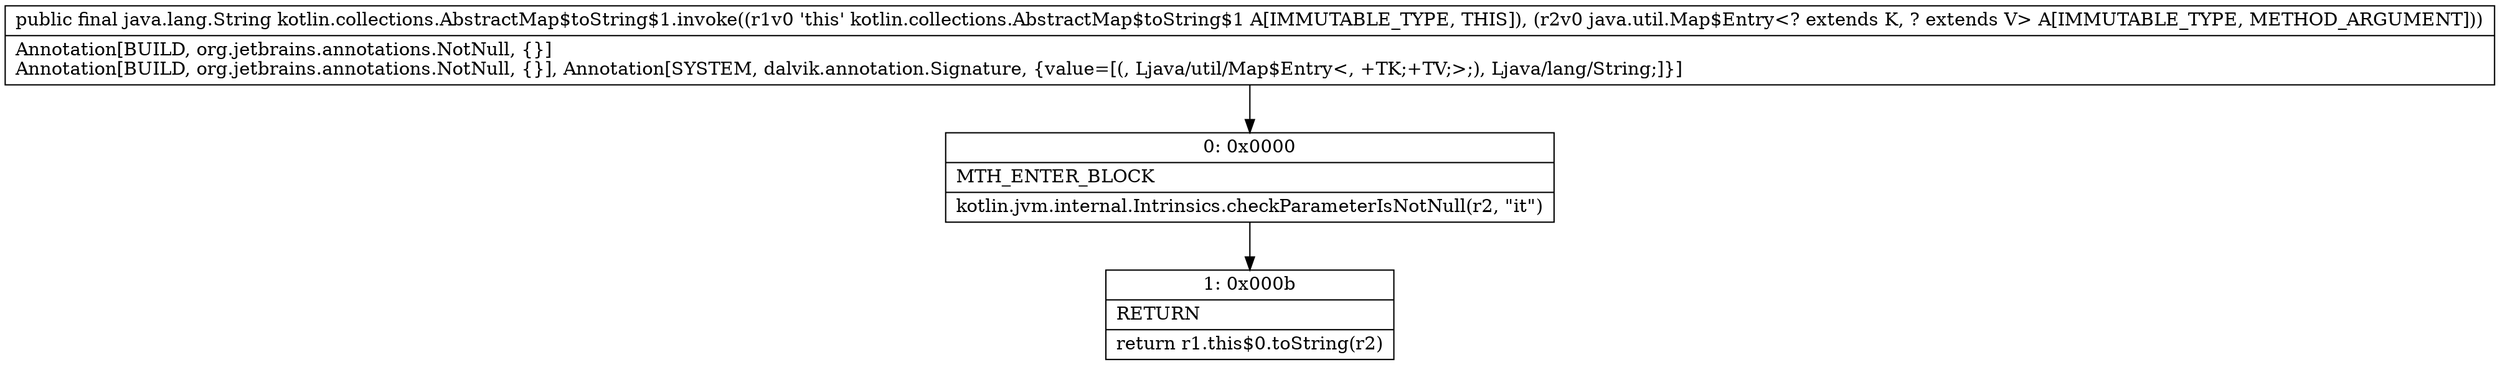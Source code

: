 digraph "CFG forkotlin.collections.AbstractMap$toString$1.invoke(Ljava\/util\/Map$Entry;)Ljava\/lang\/String;" {
Node_0 [shape=record,label="{0\:\ 0x0000|MTH_ENTER_BLOCK\l|kotlin.jvm.internal.Intrinsics.checkParameterIsNotNull(r2, \"it\")\l}"];
Node_1 [shape=record,label="{1\:\ 0x000b|RETURN\l|return r1.this$0.toString(r2)\l}"];
MethodNode[shape=record,label="{public final java.lang.String kotlin.collections.AbstractMap$toString$1.invoke((r1v0 'this' kotlin.collections.AbstractMap$toString$1 A[IMMUTABLE_TYPE, THIS]), (r2v0 java.util.Map$Entry\<? extends K, ? extends V\> A[IMMUTABLE_TYPE, METHOD_ARGUMENT]))  | Annotation[BUILD, org.jetbrains.annotations.NotNull, \{\}]\lAnnotation[BUILD, org.jetbrains.annotations.NotNull, \{\}], Annotation[SYSTEM, dalvik.annotation.Signature, \{value=[(, Ljava\/util\/Map$Entry\<, +TK;+TV;\>;), Ljava\/lang\/String;]\}]\l}"];
MethodNode -> Node_0;
Node_0 -> Node_1;
}

